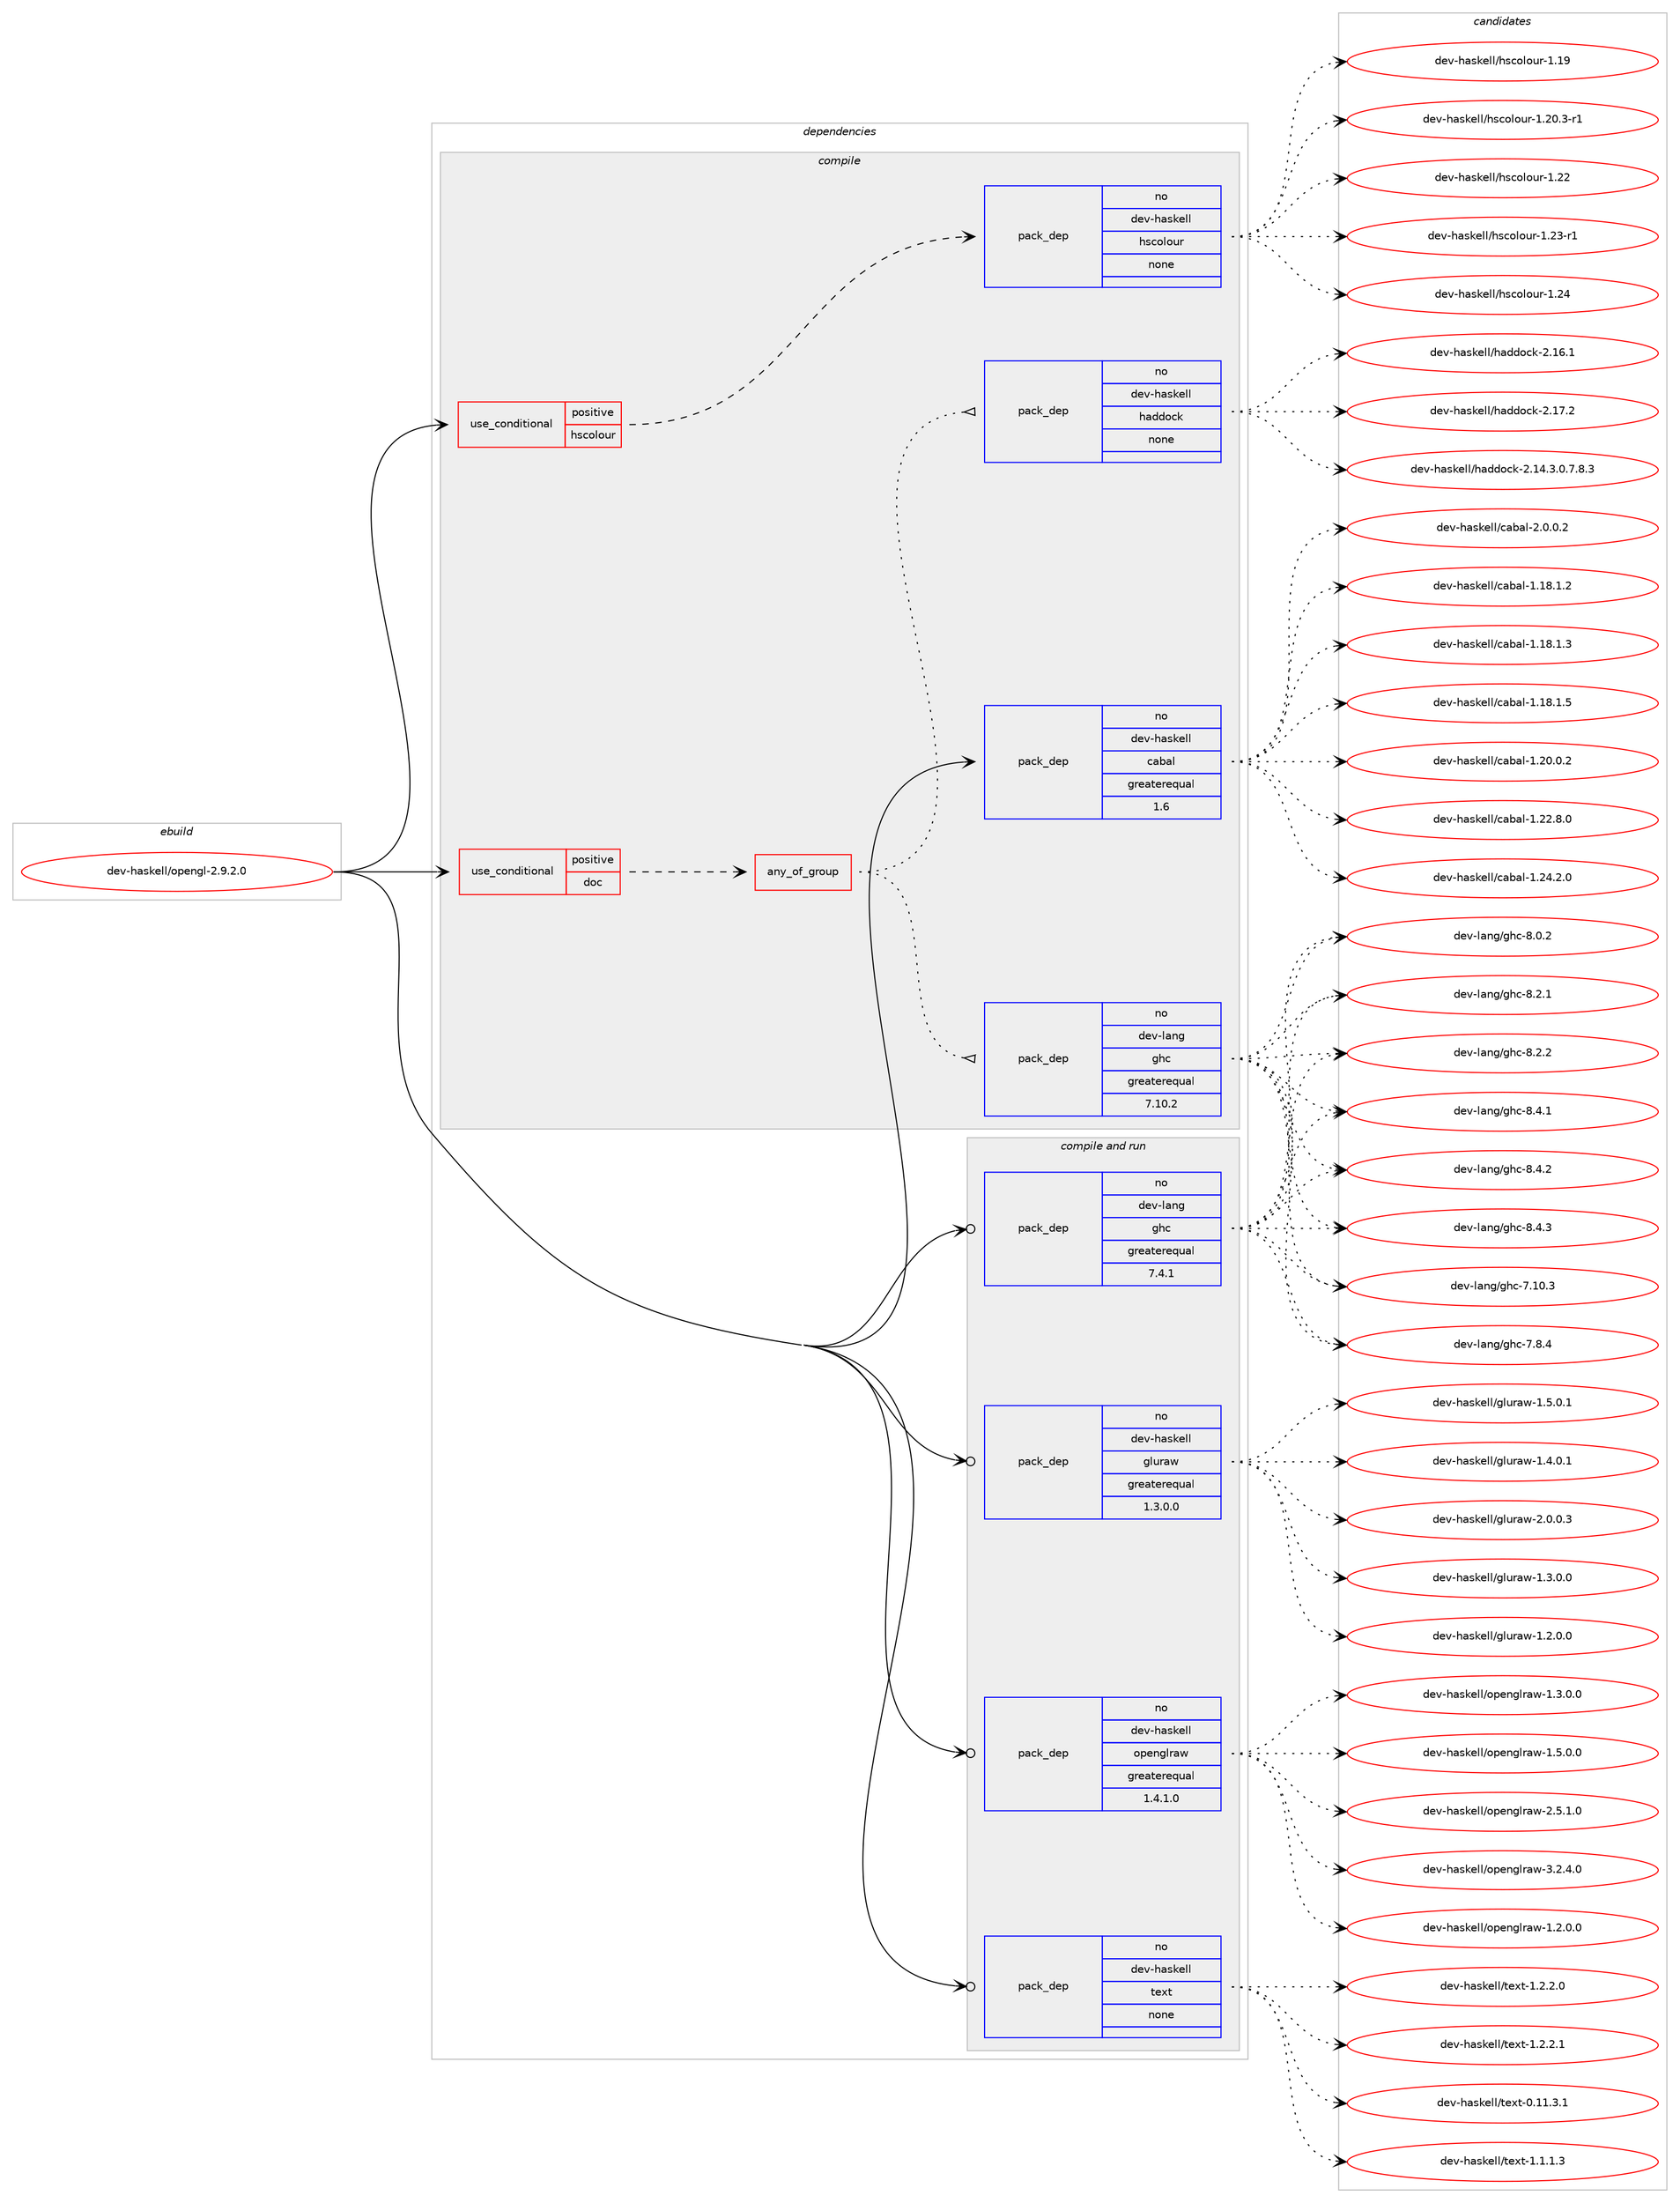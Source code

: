 digraph prolog {

# *************
# Graph options
# *************

newrank=true;
concentrate=true;
compound=true;
graph [rankdir=LR,fontname=Helvetica,fontsize=10,ranksep=1.5];#, ranksep=2.5, nodesep=0.2];
edge  [arrowhead=vee];
node  [fontname=Helvetica,fontsize=10];

# **********
# The ebuild
# **********

subgraph cluster_leftcol {
color=gray;
rank=same;
label=<<i>ebuild</i>>;
id [label="dev-haskell/opengl-2.9.2.0", color=red, width=4, href="../dev-haskell/opengl-2.9.2.0.svg"];
}

# ****************
# The dependencies
# ****************

subgraph cluster_midcol {
color=gray;
label=<<i>dependencies</i>>;
subgraph cluster_compile {
fillcolor="#eeeeee";
style=filled;
label=<<i>compile</i>>;
subgraph cond360839 {
dependency1340381 [label=<<TABLE BORDER="0" CELLBORDER="1" CELLSPACING="0" CELLPADDING="4"><TR><TD ROWSPAN="3" CELLPADDING="10">use_conditional</TD></TR><TR><TD>positive</TD></TR><TR><TD>doc</TD></TR></TABLE>>, shape=none, color=red];
subgraph any21324 {
dependency1340382 [label=<<TABLE BORDER="0" CELLBORDER="1" CELLSPACING="0" CELLPADDING="4"><TR><TD CELLPADDING="10">any_of_group</TD></TR></TABLE>>, shape=none, color=red];subgraph pack957666 {
dependency1340383 [label=<<TABLE BORDER="0" CELLBORDER="1" CELLSPACING="0" CELLPADDING="4" WIDTH="220"><TR><TD ROWSPAN="6" CELLPADDING="30">pack_dep</TD></TR><TR><TD WIDTH="110">no</TD></TR><TR><TD>dev-haskell</TD></TR><TR><TD>haddock</TD></TR><TR><TD>none</TD></TR><TR><TD></TD></TR></TABLE>>, shape=none, color=blue];
}
dependency1340382:e -> dependency1340383:w [weight=20,style="dotted",arrowhead="oinv"];
subgraph pack957667 {
dependency1340384 [label=<<TABLE BORDER="0" CELLBORDER="1" CELLSPACING="0" CELLPADDING="4" WIDTH="220"><TR><TD ROWSPAN="6" CELLPADDING="30">pack_dep</TD></TR><TR><TD WIDTH="110">no</TD></TR><TR><TD>dev-lang</TD></TR><TR><TD>ghc</TD></TR><TR><TD>greaterequal</TD></TR><TR><TD>7.10.2</TD></TR></TABLE>>, shape=none, color=blue];
}
dependency1340382:e -> dependency1340384:w [weight=20,style="dotted",arrowhead="oinv"];
}
dependency1340381:e -> dependency1340382:w [weight=20,style="dashed",arrowhead="vee"];
}
id:e -> dependency1340381:w [weight=20,style="solid",arrowhead="vee"];
subgraph cond360840 {
dependency1340385 [label=<<TABLE BORDER="0" CELLBORDER="1" CELLSPACING="0" CELLPADDING="4"><TR><TD ROWSPAN="3" CELLPADDING="10">use_conditional</TD></TR><TR><TD>positive</TD></TR><TR><TD>hscolour</TD></TR></TABLE>>, shape=none, color=red];
subgraph pack957668 {
dependency1340386 [label=<<TABLE BORDER="0" CELLBORDER="1" CELLSPACING="0" CELLPADDING="4" WIDTH="220"><TR><TD ROWSPAN="6" CELLPADDING="30">pack_dep</TD></TR><TR><TD WIDTH="110">no</TD></TR><TR><TD>dev-haskell</TD></TR><TR><TD>hscolour</TD></TR><TR><TD>none</TD></TR><TR><TD></TD></TR></TABLE>>, shape=none, color=blue];
}
dependency1340385:e -> dependency1340386:w [weight=20,style="dashed",arrowhead="vee"];
}
id:e -> dependency1340385:w [weight=20,style="solid",arrowhead="vee"];
subgraph pack957669 {
dependency1340387 [label=<<TABLE BORDER="0" CELLBORDER="1" CELLSPACING="0" CELLPADDING="4" WIDTH="220"><TR><TD ROWSPAN="6" CELLPADDING="30">pack_dep</TD></TR><TR><TD WIDTH="110">no</TD></TR><TR><TD>dev-haskell</TD></TR><TR><TD>cabal</TD></TR><TR><TD>greaterequal</TD></TR><TR><TD>1.6</TD></TR></TABLE>>, shape=none, color=blue];
}
id:e -> dependency1340387:w [weight=20,style="solid",arrowhead="vee"];
}
subgraph cluster_compileandrun {
fillcolor="#eeeeee";
style=filled;
label=<<i>compile and run</i>>;
subgraph pack957670 {
dependency1340388 [label=<<TABLE BORDER="0" CELLBORDER="1" CELLSPACING="0" CELLPADDING="4" WIDTH="220"><TR><TD ROWSPAN="6" CELLPADDING="30">pack_dep</TD></TR><TR><TD WIDTH="110">no</TD></TR><TR><TD>dev-haskell</TD></TR><TR><TD>gluraw</TD></TR><TR><TD>greaterequal</TD></TR><TR><TD>1.3.0.0</TD></TR></TABLE>>, shape=none, color=blue];
}
id:e -> dependency1340388:w [weight=20,style="solid",arrowhead="odotvee"];
subgraph pack957671 {
dependency1340389 [label=<<TABLE BORDER="0" CELLBORDER="1" CELLSPACING="0" CELLPADDING="4" WIDTH="220"><TR><TD ROWSPAN="6" CELLPADDING="30">pack_dep</TD></TR><TR><TD WIDTH="110">no</TD></TR><TR><TD>dev-haskell</TD></TR><TR><TD>openglraw</TD></TR><TR><TD>greaterequal</TD></TR><TR><TD>1.4.1.0</TD></TR></TABLE>>, shape=none, color=blue];
}
id:e -> dependency1340389:w [weight=20,style="solid",arrowhead="odotvee"];
subgraph pack957672 {
dependency1340390 [label=<<TABLE BORDER="0" CELLBORDER="1" CELLSPACING="0" CELLPADDING="4" WIDTH="220"><TR><TD ROWSPAN="6" CELLPADDING="30">pack_dep</TD></TR><TR><TD WIDTH="110">no</TD></TR><TR><TD>dev-haskell</TD></TR><TR><TD>text</TD></TR><TR><TD>none</TD></TR><TR><TD></TD></TR></TABLE>>, shape=none, color=blue];
}
id:e -> dependency1340390:w [weight=20,style="solid",arrowhead="odotvee"];
subgraph pack957673 {
dependency1340391 [label=<<TABLE BORDER="0" CELLBORDER="1" CELLSPACING="0" CELLPADDING="4" WIDTH="220"><TR><TD ROWSPAN="6" CELLPADDING="30">pack_dep</TD></TR><TR><TD WIDTH="110">no</TD></TR><TR><TD>dev-lang</TD></TR><TR><TD>ghc</TD></TR><TR><TD>greaterequal</TD></TR><TR><TD>7.4.1</TD></TR></TABLE>>, shape=none, color=blue];
}
id:e -> dependency1340391:w [weight=20,style="solid",arrowhead="odotvee"];
}
subgraph cluster_run {
fillcolor="#eeeeee";
style=filled;
label=<<i>run</i>>;
}
}

# **************
# The candidates
# **************

subgraph cluster_choices {
rank=same;
color=gray;
label=<<i>candidates</i>>;

subgraph choice957666 {
color=black;
nodesep=1;
choice1001011184510497115107101108108471049710010011199107455046495246514648465546564651 [label="dev-haskell/haddock-2.14.3.0.7.8.3", color=red, width=4,href="../dev-haskell/haddock-2.14.3.0.7.8.3.svg"];
choice100101118451049711510710110810847104971001001119910745504649544649 [label="dev-haskell/haddock-2.16.1", color=red, width=4,href="../dev-haskell/haddock-2.16.1.svg"];
choice100101118451049711510710110810847104971001001119910745504649554650 [label="dev-haskell/haddock-2.17.2", color=red, width=4,href="../dev-haskell/haddock-2.17.2.svg"];
dependency1340383:e -> choice1001011184510497115107101108108471049710010011199107455046495246514648465546564651:w [style=dotted,weight="100"];
dependency1340383:e -> choice100101118451049711510710110810847104971001001119910745504649544649:w [style=dotted,weight="100"];
dependency1340383:e -> choice100101118451049711510710110810847104971001001119910745504649554650:w [style=dotted,weight="100"];
}
subgraph choice957667 {
color=black;
nodesep=1;
choice1001011184510897110103471031049945554649484651 [label="dev-lang/ghc-7.10.3", color=red, width=4,href="../dev-lang/ghc-7.10.3.svg"];
choice10010111845108971101034710310499455546564652 [label="dev-lang/ghc-7.8.4", color=red, width=4,href="../dev-lang/ghc-7.8.4.svg"];
choice10010111845108971101034710310499455646484650 [label="dev-lang/ghc-8.0.2", color=red, width=4,href="../dev-lang/ghc-8.0.2.svg"];
choice10010111845108971101034710310499455646504649 [label="dev-lang/ghc-8.2.1", color=red, width=4,href="../dev-lang/ghc-8.2.1.svg"];
choice10010111845108971101034710310499455646504650 [label="dev-lang/ghc-8.2.2", color=red, width=4,href="../dev-lang/ghc-8.2.2.svg"];
choice10010111845108971101034710310499455646524649 [label="dev-lang/ghc-8.4.1", color=red, width=4,href="../dev-lang/ghc-8.4.1.svg"];
choice10010111845108971101034710310499455646524650 [label="dev-lang/ghc-8.4.2", color=red, width=4,href="../dev-lang/ghc-8.4.2.svg"];
choice10010111845108971101034710310499455646524651 [label="dev-lang/ghc-8.4.3", color=red, width=4,href="../dev-lang/ghc-8.4.3.svg"];
dependency1340384:e -> choice1001011184510897110103471031049945554649484651:w [style=dotted,weight="100"];
dependency1340384:e -> choice10010111845108971101034710310499455546564652:w [style=dotted,weight="100"];
dependency1340384:e -> choice10010111845108971101034710310499455646484650:w [style=dotted,weight="100"];
dependency1340384:e -> choice10010111845108971101034710310499455646504649:w [style=dotted,weight="100"];
dependency1340384:e -> choice10010111845108971101034710310499455646504650:w [style=dotted,weight="100"];
dependency1340384:e -> choice10010111845108971101034710310499455646524649:w [style=dotted,weight="100"];
dependency1340384:e -> choice10010111845108971101034710310499455646524650:w [style=dotted,weight="100"];
dependency1340384:e -> choice10010111845108971101034710310499455646524651:w [style=dotted,weight="100"];
}
subgraph choice957668 {
color=black;
nodesep=1;
choice100101118451049711510710110810847104115991111081111171144549464957 [label="dev-haskell/hscolour-1.19", color=red, width=4,href="../dev-haskell/hscolour-1.19.svg"];
choice10010111845104971151071011081084710411599111108111117114454946504846514511449 [label="dev-haskell/hscolour-1.20.3-r1", color=red, width=4,href="../dev-haskell/hscolour-1.20.3-r1.svg"];
choice100101118451049711510710110810847104115991111081111171144549465050 [label="dev-haskell/hscolour-1.22", color=red, width=4,href="../dev-haskell/hscolour-1.22.svg"];
choice1001011184510497115107101108108471041159911110811111711445494650514511449 [label="dev-haskell/hscolour-1.23-r1", color=red, width=4,href="../dev-haskell/hscolour-1.23-r1.svg"];
choice100101118451049711510710110810847104115991111081111171144549465052 [label="dev-haskell/hscolour-1.24", color=red, width=4,href="../dev-haskell/hscolour-1.24.svg"];
dependency1340386:e -> choice100101118451049711510710110810847104115991111081111171144549464957:w [style=dotted,weight="100"];
dependency1340386:e -> choice10010111845104971151071011081084710411599111108111117114454946504846514511449:w [style=dotted,weight="100"];
dependency1340386:e -> choice100101118451049711510710110810847104115991111081111171144549465050:w [style=dotted,weight="100"];
dependency1340386:e -> choice1001011184510497115107101108108471041159911110811111711445494650514511449:w [style=dotted,weight="100"];
dependency1340386:e -> choice100101118451049711510710110810847104115991111081111171144549465052:w [style=dotted,weight="100"];
}
subgraph choice957669 {
color=black;
nodesep=1;
choice10010111845104971151071011081084799979897108454946495646494650 [label="dev-haskell/cabal-1.18.1.2", color=red, width=4,href="../dev-haskell/cabal-1.18.1.2.svg"];
choice10010111845104971151071011081084799979897108454946495646494651 [label="dev-haskell/cabal-1.18.1.3", color=red, width=4,href="../dev-haskell/cabal-1.18.1.3.svg"];
choice10010111845104971151071011081084799979897108454946495646494653 [label="dev-haskell/cabal-1.18.1.5", color=red, width=4,href="../dev-haskell/cabal-1.18.1.5.svg"];
choice10010111845104971151071011081084799979897108454946504846484650 [label="dev-haskell/cabal-1.20.0.2", color=red, width=4,href="../dev-haskell/cabal-1.20.0.2.svg"];
choice10010111845104971151071011081084799979897108454946505046564648 [label="dev-haskell/cabal-1.22.8.0", color=red, width=4,href="../dev-haskell/cabal-1.22.8.0.svg"];
choice10010111845104971151071011081084799979897108454946505246504648 [label="dev-haskell/cabal-1.24.2.0", color=red, width=4,href="../dev-haskell/cabal-1.24.2.0.svg"];
choice100101118451049711510710110810847999798971084550464846484650 [label="dev-haskell/cabal-2.0.0.2", color=red, width=4,href="../dev-haskell/cabal-2.0.0.2.svg"];
dependency1340387:e -> choice10010111845104971151071011081084799979897108454946495646494650:w [style=dotted,weight="100"];
dependency1340387:e -> choice10010111845104971151071011081084799979897108454946495646494651:w [style=dotted,weight="100"];
dependency1340387:e -> choice10010111845104971151071011081084799979897108454946495646494653:w [style=dotted,weight="100"];
dependency1340387:e -> choice10010111845104971151071011081084799979897108454946504846484650:w [style=dotted,weight="100"];
dependency1340387:e -> choice10010111845104971151071011081084799979897108454946505046564648:w [style=dotted,weight="100"];
dependency1340387:e -> choice10010111845104971151071011081084799979897108454946505246504648:w [style=dotted,weight="100"];
dependency1340387:e -> choice100101118451049711510710110810847999798971084550464846484650:w [style=dotted,weight="100"];
}
subgraph choice957670 {
color=black;
nodesep=1;
choice100101118451049711510710110810847103108117114971194549465046484648 [label="dev-haskell/gluraw-1.2.0.0", color=red, width=4,href="../dev-haskell/gluraw-1.2.0.0.svg"];
choice100101118451049711510710110810847103108117114971194549465146484648 [label="dev-haskell/gluraw-1.3.0.0", color=red, width=4,href="../dev-haskell/gluraw-1.3.0.0.svg"];
choice100101118451049711510710110810847103108117114971194549465246484649 [label="dev-haskell/gluraw-1.4.0.1", color=red, width=4,href="../dev-haskell/gluraw-1.4.0.1.svg"];
choice100101118451049711510710110810847103108117114971194549465346484649 [label="dev-haskell/gluraw-1.5.0.1", color=red, width=4,href="../dev-haskell/gluraw-1.5.0.1.svg"];
choice100101118451049711510710110810847103108117114971194550464846484651 [label="dev-haskell/gluraw-2.0.0.3", color=red, width=4,href="../dev-haskell/gluraw-2.0.0.3.svg"];
dependency1340388:e -> choice100101118451049711510710110810847103108117114971194549465046484648:w [style=dotted,weight="100"];
dependency1340388:e -> choice100101118451049711510710110810847103108117114971194549465146484648:w [style=dotted,weight="100"];
dependency1340388:e -> choice100101118451049711510710110810847103108117114971194549465246484649:w [style=dotted,weight="100"];
dependency1340388:e -> choice100101118451049711510710110810847103108117114971194549465346484649:w [style=dotted,weight="100"];
dependency1340388:e -> choice100101118451049711510710110810847103108117114971194550464846484651:w [style=dotted,weight="100"];
}
subgraph choice957671 {
color=black;
nodesep=1;
choice100101118451049711510710110810847111112101110103108114971194549465046484648 [label="dev-haskell/openglraw-1.2.0.0", color=red, width=4,href="../dev-haskell/openglraw-1.2.0.0.svg"];
choice100101118451049711510710110810847111112101110103108114971194549465146484648 [label="dev-haskell/openglraw-1.3.0.0", color=red, width=4,href="../dev-haskell/openglraw-1.3.0.0.svg"];
choice100101118451049711510710110810847111112101110103108114971194549465346484648 [label="dev-haskell/openglraw-1.5.0.0", color=red, width=4,href="../dev-haskell/openglraw-1.5.0.0.svg"];
choice100101118451049711510710110810847111112101110103108114971194550465346494648 [label="dev-haskell/openglraw-2.5.1.0", color=red, width=4,href="../dev-haskell/openglraw-2.5.1.0.svg"];
choice100101118451049711510710110810847111112101110103108114971194551465046524648 [label="dev-haskell/openglraw-3.2.4.0", color=red, width=4,href="../dev-haskell/openglraw-3.2.4.0.svg"];
dependency1340389:e -> choice100101118451049711510710110810847111112101110103108114971194549465046484648:w [style=dotted,weight="100"];
dependency1340389:e -> choice100101118451049711510710110810847111112101110103108114971194549465146484648:w [style=dotted,weight="100"];
dependency1340389:e -> choice100101118451049711510710110810847111112101110103108114971194549465346484648:w [style=dotted,weight="100"];
dependency1340389:e -> choice100101118451049711510710110810847111112101110103108114971194550465346494648:w [style=dotted,weight="100"];
dependency1340389:e -> choice100101118451049711510710110810847111112101110103108114971194551465046524648:w [style=dotted,weight="100"];
}
subgraph choice957672 {
color=black;
nodesep=1;
choice100101118451049711510710110810847116101120116454846494946514649 [label="dev-haskell/text-0.11.3.1", color=red, width=4,href="../dev-haskell/text-0.11.3.1.svg"];
choice1001011184510497115107101108108471161011201164549464946494651 [label="dev-haskell/text-1.1.1.3", color=red, width=4,href="../dev-haskell/text-1.1.1.3.svg"];
choice1001011184510497115107101108108471161011201164549465046504648 [label="dev-haskell/text-1.2.2.0", color=red, width=4,href="../dev-haskell/text-1.2.2.0.svg"];
choice1001011184510497115107101108108471161011201164549465046504649 [label="dev-haskell/text-1.2.2.1", color=red, width=4,href="../dev-haskell/text-1.2.2.1.svg"];
dependency1340390:e -> choice100101118451049711510710110810847116101120116454846494946514649:w [style=dotted,weight="100"];
dependency1340390:e -> choice1001011184510497115107101108108471161011201164549464946494651:w [style=dotted,weight="100"];
dependency1340390:e -> choice1001011184510497115107101108108471161011201164549465046504648:w [style=dotted,weight="100"];
dependency1340390:e -> choice1001011184510497115107101108108471161011201164549465046504649:w [style=dotted,weight="100"];
}
subgraph choice957673 {
color=black;
nodesep=1;
choice1001011184510897110103471031049945554649484651 [label="dev-lang/ghc-7.10.3", color=red, width=4,href="../dev-lang/ghc-7.10.3.svg"];
choice10010111845108971101034710310499455546564652 [label="dev-lang/ghc-7.8.4", color=red, width=4,href="../dev-lang/ghc-7.8.4.svg"];
choice10010111845108971101034710310499455646484650 [label="dev-lang/ghc-8.0.2", color=red, width=4,href="../dev-lang/ghc-8.0.2.svg"];
choice10010111845108971101034710310499455646504649 [label="dev-lang/ghc-8.2.1", color=red, width=4,href="../dev-lang/ghc-8.2.1.svg"];
choice10010111845108971101034710310499455646504650 [label="dev-lang/ghc-8.2.2", color=red, width=4,href="../dev-lang/ghc-8.2.2.svg"];
choice10010111845108971101034710310499455646524649 [label="dev-lang/ghc-8.4.1", color=red, width=4,href="../dev-lang/ghc-8.4.1.svg"];
choice10010111845108971101034710310499455646524650 [label="dev-lang/ghc-8.4.2", color=red, width=4,href="../dev-lang/ghc-8.4.2.svg"];
choice10010111845108971101034710310499455646524651 [label="dev-lang/ghc-8.4.3", color=red, width=4,href="../dev-lang/ghc-8.4.3.svg"];
dependency1340391:e -> choice1001011184510897110103471031049945554649484651:w [style=dotted,weight="100"];
dependency1340391:e -> choice10010111845108971101034710310499455546564652:w [style=dotted,weight="100"];
dependency1340391:e -> choice10010111845108971101034710310499455646484650:w [style=dotted,weight="100"];
dependency1340391:e -> choice10010111845108971101034710310499455646504649:w [style=dotted,weight="100"];
dependency1340391:e -> choice10010111845108971101034710310499455646504650:w [style=dotted,weight="100"];
dependency1340391:e -> choice10010111845108971101034710310499455646524649:w [style=dotted,weight="100"];
dependency1340391:e -> choice10010111845108971101034710310499455646524650:w [style=dotted,weight="100"];
dependency1340391:e -> choice10010111845108971101034710310499455646524651:w [style=dotted,weight="100"];
}
}

}
